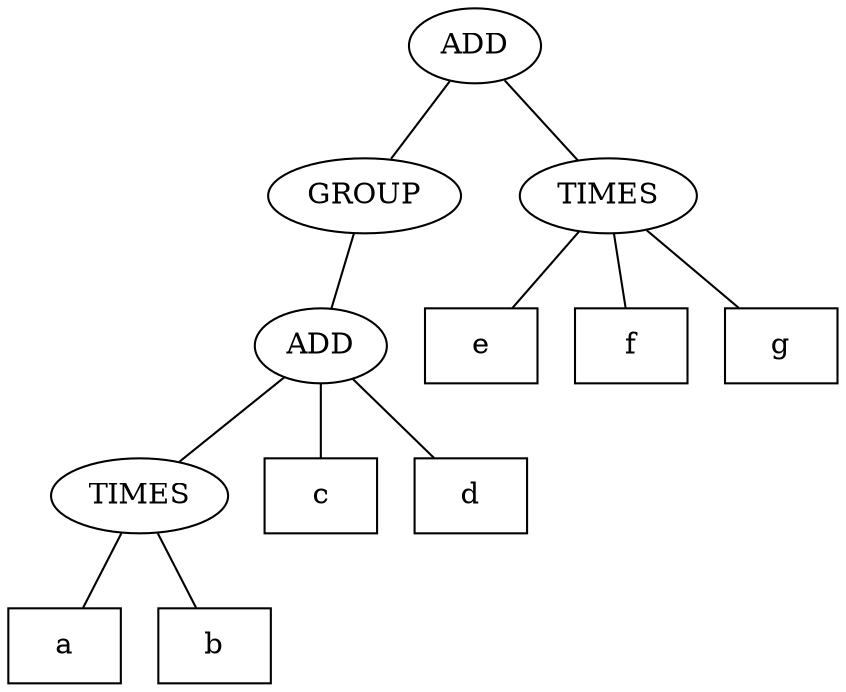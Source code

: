 graph TREE {
    n1 [label="ADD"]
    n2 [label="GROUP"]
    n3 [label="TIMES"]
    n4 [label="ADD"]
    n5 [label="TIMES"]

	node [shape=box]
    l1 [label="c"]
    l2 [label="d"]
    l3 [label="a"]
    l4 [label="b"]
    l5 [label="e"]
    l6 [label="f"]
    l7 [label="g"]

	n1 -- n2
	n1 -- n3
	n2 -- n4
	n4 -- n5

	n4 -- l1
	n4 -- l2
	n5 -- l3
	n5 -- l4
	n3 -- l5
	n3 -- l6
	n3 -- l7
}
